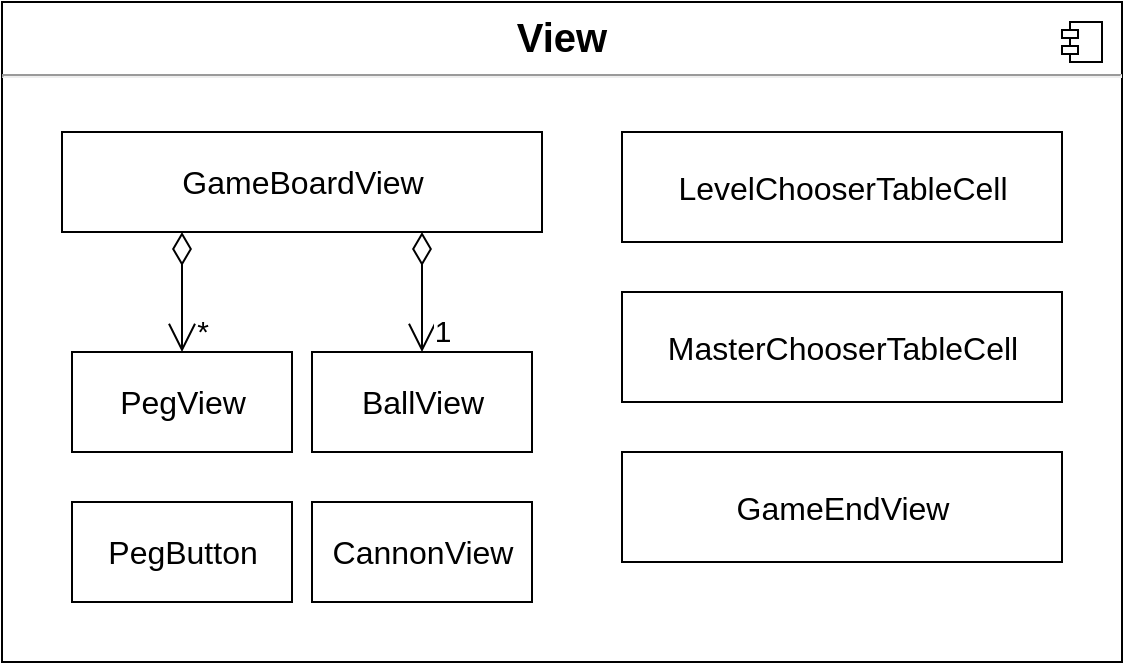 <mxfile version="14.1.8" type="device"><diagram id="fhBqnHq1IshxXnvw0Y61" name="Class Diagram"><mxGraphModel dx="850" dy="1658" grid="1" gridSize="10" guides="1" tooltips="1" connect="1" arrows="1" fold="1" page="1" pageScale="1" pageWidth="850" pageHeight="1100" math="0" shadow="0"><root><mxCell id="0"/><mxCell id="1" parent="0"/><mxCell id="DaHeIRnf_k36PP9J369p-14" value="&lt;p style=&quot;margin: 0px ; margin-top: 6px ; text-align: center&quot;&gt;&lt;b&gt;&lt;font style=&quot;font-size: 20px&quot;&gt;View&lt;/font&gt;&lt;/b&gt;&lt;/p&gt;&lt;hr&gt;&lt;p style=&quot;margin: 0px ; margin-left: 8px&quot;&gt;&lt;br&gt;&lt;/p&gt;" style="align=left;overflow=fill;html=1;dropTarget=0;container=0;" parent="1" vertex="1"><mxGeometry x="140" y="-950" width="560" height="330" as="geometry"/></mxCell><mxCell id="DaHeIRnf_k36PP9J369p-60" value="&lt;font style=&quot;font-size: 16px&quot;&gt;LevelChooserTableCell&lt;/font&gt;" style="html=1;" parent="1" vertex="1"><mxGeometry x="450" y="-885" width="220" height="55" as="geometry"/></mxCell><mxCell id="DaHeIRnf_k36PP9J369p-15" value="" style="shape=component;jettyWidth=8;jettyHeight=4;" parent="1" vertex="1"><mxGeometry x="670" y="-940" width="20" height="20" as="geometry"><mxPoint x="-24" y="4" as="offset"/></mxGeometry></mxCell><mxCell id="DaHeIRnf_k36PP9J369p-45" value="&lt;font style=&quot;font-size: 16px&quot;&gt;GameBoardView&lt;br&gt;&lt;/font&gt;" style="html=1;" parent="1" vertex="1"><mxGeometry x="170" y="-885" width="240" height="50" as="geometry"/></mxCell><mxCell id="DaHeIRnf_k36PP9J369p-48" value="" style="endArrow=open;html=1;endSize=12;startArrow=diamondThin;startSize=14;startFill=0;edgeStyle=orthogonalEdgeStyle;align=left;verticalAlign=bottom;entryX=0.5;entryY=0;entryDx=0;entryDy=0;exitX=0.25;exitY=1;exitDx=0;exitDy=0;" parent="1" source="DaHeIRnf_k36PP9J369p-45" target="DaHeIRnf_k36PP9J369p-41" edge="1"><mxGeometry x="1" y="10" relative="1" as="geometry"><mxPoint x="510" y="-1190" as="sourcePoint"/><mxPoint x="600" y="-1310" as="targetPoint"/><mxPoint as="offset"/></mxGeometry></mxCell><mxCell id="DaHeIRnf_k36PP9J369p-52" value="&lt;font style=&quot;font-size: 15px&quot;&gt;*&lt;/font&gt;" style="edgeLabel;html=1;align=center;verticalAlign=middle;resizable=0;points=[];" parent="DaHeIRnf_k36PP9J369p-48" vertex="1" connectable="0"><mxGeometry x="0.632" y="2" relative="1" as="geometry"><mxPoint x="8" as="offset"/></mxGeometry></mxCell><mxCell id="T-YdoFyoyUbyFJI2BNbG-7" value="" style="endArrow=open;html=1;endSize=12;startArrow=diamondThin;startSize=14;startFill=0;edgeStyle=orthogonalEdgeStyle;align=left;verticalAlign=bottom;entryX=0.5;entryY=0;entryDx=0;entryDy=0;exitX=0.75;exitY=1;exitDx=0;exitDy=0;" edge="1" target="T-YdoFyoyUbyFJI2BNbG-10" parent="1" source="DaHeIRnf_k36PP9J369p-45"><mxGeometry x="1" y="10" relative="1" as="geometry"><mxPoint x="425" y="-860" as="sourcePoint"/><mxPoint x="725" y="-1290" as="targetPoint"/><mxPoint as="offset"/></mxGeometry></mxCell><mxCell id="T-YdoFyoyUbyFJI2BNbG-8" value="&lt;font style=&quot;font-size: 15px&quot;&gt;1&lt;/font&gt;" style="edgeLabel;html=1;align=center;verticalAlign=middle;resizable=0;points=[];" vertex="1" connectable="0" parent="T-YdoFyoyUbyFJI2BNbG-7"><mxGeometry x="0.632" y="2" relative="1" as="geometry"><mxPoint x="8" as="offset"/></mxGeometry></mxCell><mxCell id="T-YdoFyoyUbyFJI2BNbG-13" value="&lt;font style=&quot;font-size: 16px&quot;&gt;MasterChooserTableCell&lt;/font&gt;" style="html=1;" vertex="1" parent="1"><mxGeometry x="450" y="-805" width="220" height="55" as="geometry"/></mxCell><mxCell id="T-YdoFyoyUbyFJI2BNbG-16" value="&lt;font style=&quot;font-size: 16px&quot;&gt;CannonView&lt;/font&gt;" style="html=1;" vertex="1" parent="1"><mxGeometry x="295" y="-700" width="110" height="50" as="geometry"/></mxCell><mxCell id="T-YdoFyoyUbyFJI2BNbG-10" value="&lt;span style=&quot;font-size: 16px&quot;&gt;BallView&lt;br&gt;&lt;/span&gt;" style="html=1;" vertex="1" parent="1"><mxGeometry x="295" y="-775" width="110" height="50" as="geometry"/></mxCell><mxCell id="DaHeIRnf_k36PP9J369p-41" value="&lt;font style=&quot;font-size: 16px&quot;&gt;PegView&lt;/font&gt;" style="html=1;" parent="1" vertex="1"><mxGeometry x="175" y="-775" width="110" height="50" as="geometry"/></mxCell><mxCell id="T-YdoFyoyUbyFJI2BNbG-17" value="&lt;font style=&quot;font-size: 16px&quot;&gt;PegButton&lt;/font&gt;" style="html=1;" vertex="1" parent="1"><mxGeometry x="175" y="-700" width="110" height="50" as="geometry"/></mxCell><mxCell id="T-YdoFyoyUbyFJI2BNbG-18" value="&lt;span style=&quot;font-size: 16px&quot;&gt;GameEndView&lt;/span&gt;" style="html=1;" vertex="1" parent="1"><mxGeometry x="450" y="-725" width="220" height="55" as="geometry"/></mxCell></root></mxGraphModel></diagram></mxfile>